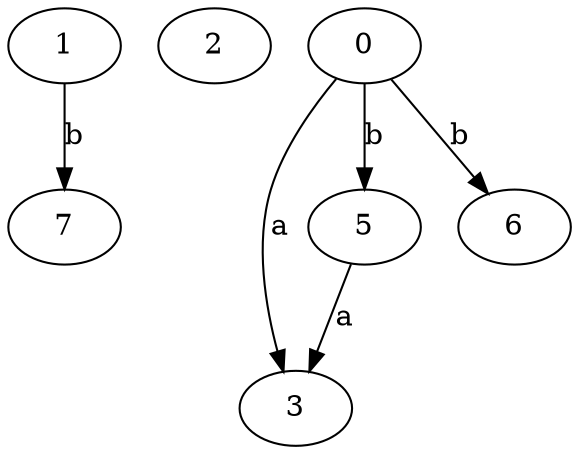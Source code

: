 strict digraph  {
1;
2;
0;
3;
5;
6;
7;
1 -> 7  [label=b];
0 -> 3  [label=a];
0 -> 5  [label=b];
0 -> 6  [label=b];
5 -> 3  [label=a];
}
